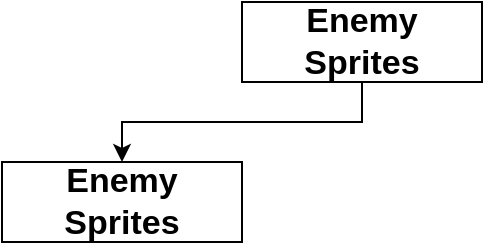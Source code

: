 <mxfile version="21.7.5" type="device">
  <diagram name="Page-1" id="o_YWtL8MV1XrLCH7Lapw">
    <mxGraphModel dx="472" dy="835" grid="1" gridSize="10" guides="1" tooltips="1" connect="1" arrows="1" fold="1" page="1" pageScale="1" pageWidth="827" pageHeight="1169" math="0" shadow="0">
      <root>
        <mxCell id="0" />
        <mxCell id="1" parent="0" />
        <mxCell id="Y3GgCSyYA5Z9iKutQGQo-3" value="" style="edgeStyle=orthogonalEdgeStyle;rounded=0;orthogonalLoop=1;jettySize=auto;html=1;" edge="1" parent="1" source="Y3GgCSyYA5Z9iKutQGQo-1" target="Y3GgCSyYA5Z9iKutQGQo-2">
          <mxGeometry relative="1" as="geometry" />
        </mxCell>
        <mxCell id="Y3GgCSyYA5Z9iKutQGQo-1" value="&lt;font style=&quot;font-size: 17px;&quot;&gt;&lt;b&gt;Enemy Sprites&lt;/b&gt;&lt;/font&gt;" style="rounded=0;whiteSpace=wrap;html=1;" vertex="1" parent="1">
          <mxGeometry x="200" y="50" width="120" height="40" as="geometry" />
        </mxCell>
        <mxCell id="Y3GgCSyYA5Z9iKutQGQo-2" value="&lt;font style=&quot;font-size: 17px;&quot;&gt;&lt;b&gt;Enemy Sprites&lt;/b&gt;&lt;/font&gt;" style="rounded=0;whiteSpace=wrap;html=1;" vertex="1" parent="1">
          <mxGeometry x="80" y="130" width="120" height="40" as="geometry" />
        </mxCell>
      </root>
    </mxGraphModel>
  </diagram>
</mxfile>
